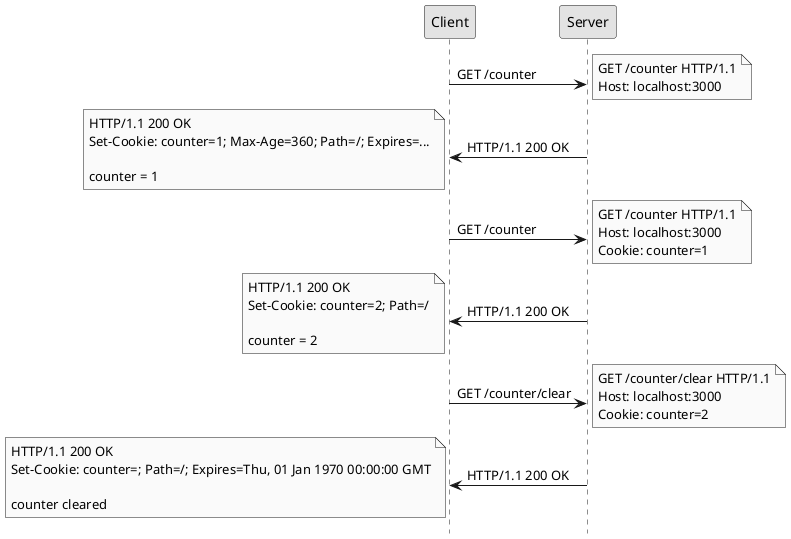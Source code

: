 @startuml
hide footbox
skinparam monochrome true

Client -> Server: GET /counter
note right: GET /counter HTTP/1.1\nHost: localhost:3000
Server -> Client: HTTP/1.1 200 OK
note left: HTTP/1.1 200 OK\nSet-Cookie: counter=1; Max-Age=360; Path=/; Expires=...\n\ncounter = 1
Client -> Server: GET /counter
note right: GET /counter HTTP/1.1\nHost: localhost:3000\nCookie: counter=1
Server -> Client: HTTP/1.1 200 OK
note left: HTTP/1.1 200 OK\nSet-Cookie: counter=2; Path=/\n\ncounter = 2
Client -> Server: GET /counter/clear
note right: GET /counter/clear HTTP/1.1\nHost: localhost:3000\nCookie: counter=2
Server -> Client: HTTP/1.1 200 OK
note left: HTTP/1.1 200 OK\nSet-Cookie: counter=; Path=/; Expires=Thu, 01 Jan 1970 00:00:00 GMT\n\ncounter cleared

@enduml


